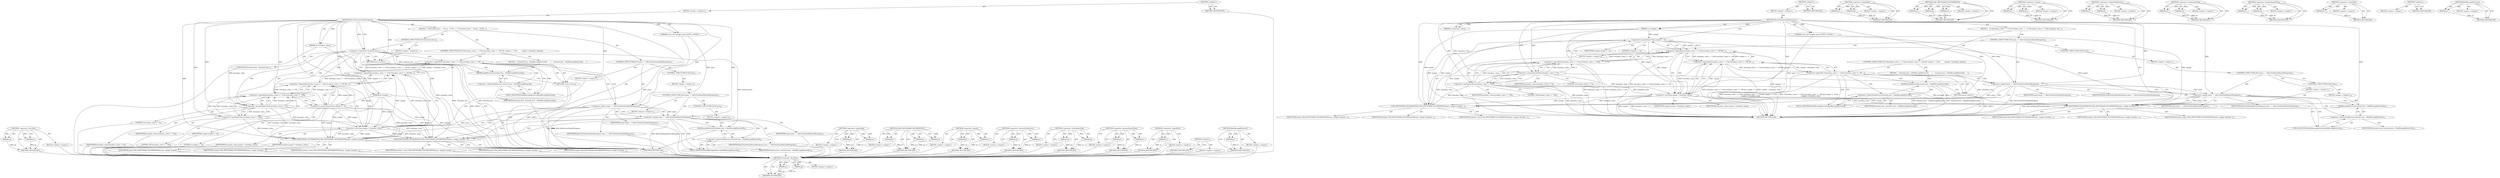 digraph "BadMessageRecieved" {
vulnerable_100 [label=<(METHOD,&lt;operator&gt;.lessThan)>];
vulnerable_101 [label=<(PARAM,p1)>];
vulnerable_102 [label=<(PARAM,p2)>];
vulnerable_103 [label=<(BLOCK,&lt;empty&gt;,&lt;empty&gt;)>];
vulnerable_104 [label=<(METHOD_RETURN,ANY)>];
vulnerable_6 [label=<(METHOD,&lt;global&gt;)<SUB>1</SUB>>];
vulnerable_7 [label=<(BLOCK,&lt;empty&gt;,&lt;empty&gt;)<SUB>1</SUB>>];
vulnerable_8 [label=<(METHOD,RecordEnumeratedHistogram)<SUB>1</SUB>>];
vulnerable_9 [label="<(PARAM,const std::string&amp; name)<SUB>1</SUB>>"];
vulnerable_10 [label=<(PARAM,int sample)<SUB>2</SUB>>];
vulnerable_11 [label=<(PARAM,int boundary_value)<SUB>3</SUB>>];
vulnerable_12 [label=<(BLOCK,{
   if (!(boundary_value &gt;= 0 &amp;&amp; boundary_valu...,{
   if (!(boundary_value &gt;= 0 &amp;&amp; boundary_valu...)<SUB>3</SUB>>];
vulnerable_13 [label=<(CONTROL_STRUCTURE,IF,if (!(boundary_value &gt;= 0 &amp;&amp; boundary_value &lt;= 100 &amp;&amp; sample &gt;= 0 &amp;&amp;
         sample &lt; boundary_value)))<SUB>4</SUB>>];
vulnerable_14 [label=<(&lt;operator&gt;.logicalNot,!(boundary_value &gt;= 0 &amp;&amp; boundary_value &lt;= 100 ...)<SUB>4</SUB>>];
vulnerable_15 [label=<(&lt;operator&gt;.logicalAnd,boundary_value &gt;= 0 &amp;&amp; boundary_value &lt;= 100 &amp;&amp;...)<SUB>4</SUB>>];
vulnerable_16 [label=<(&lt;operator&gt;.logicalAnd,boundary_value &gt;= 0 &amp;&amp; boundary_value &lt;= 100 &amp;&amp;...)<SUB>4</SUB>>];
vulnerable_17 [label=<(&lt;operator&gt;.logicalAnd,boundary_value &gt;= 0 &amp;&amp; boundary_value &lt;= 100)<SUB>4</SUB>>];
vulnerable_18 [label=<(&lt;operator&gt;.greaterEqualsThan,boundary_value &gt;= 0)<SUB>4</SUB>>];
vulnerable_19 [label=<(IDENTIFIER,boundary_value,boundary_value &gt;= 0)<SUB>4</SUB>>];
vulnerable_20 [label=<(LITERAL,0,boundary_value &gt;= 0)<SUB>4</SUB>>];
vulnerable_21 [label=<(&lt;operator&gt;.lessEqualsThan,boundary_value &lt;= 100)<SUB>4</SUB>>];
vulnerable_22 [label=<(IDENTIFIER,boundary_value,boundary_value &lt;= 100)<SUB>4</SUB>>];
vulnerable_23 [label=<(LITERAL,100,boundary_value &lt;= 100)<SUB>4</SUB>>];
vulnerable_24 [label=<(&lt;operator&gt;.greaterEqualsThan,sample &gt;= 0)<SUB>4</SUB>>];
vulnerable_25 [label=<(IDENTIFIER,sample,sample &gt;= 0)<SUB>4</SUB>>];
vulnerable_26 [label=<(LITERAL,0,sample &gt;= 0)<SUB>4</SUB>>];
vulnerable_27 [label=<(&lt;operator&gt;.lessThan,sample &lt; boundary_value)<SUB>5</SUB>>];
vulnerable_28 [label=<(IDENTIFIER,sample,sample &lt; boundary_value)<SUB>5</SUB>>];
vulnerable_29 [label=<(IDENTIFIER,boundary_value,sample &lt; boundary_value)<SUB>5</SUB>>];
vulnerable_30 [label=<(BLOCK,{
    frontend_host_-&gt;BadMessageRecieved();
   ...,{
    frontend_host_-&gt;BadMessageRecieved();
   ...)<SUB>5</SUB>>];
vulnerable_31 [label=<(BadMessageRecieved,frontend_host_-&gt;BadMessageRecieved())<SUB>6</SUB>>];
vulnerable_32 [label=<(&lt;operator&gt;.indirectFieldAccess,frontend_host_-&gt;BadMessageRecieved)<SUB>6</SUB>>];
vulnerable_33 [label=<(IDENTIFIER,frontend_host_,frontend_host_-&gt;BadMessageRecieved())<SUB>6</SUB>>];
vulnerable_34 [label=<(FIELD_IDENTIFIER,BadMessageRecieved,BadMessageRecieved)<SUB>6</SUB>>];
vulnerable_35 [label=<(RETURN,return;,return;)<SUB>7</SUB>>];
vulnerable_36 [label=<(CONTROL_STRUCTURE,IF,if (name == kDevToolsActionTakenHistogram))<SUB>9</SUB>>];
vulnerable_37 [label=<(&lt;operator&gt;.equals,name == kDevToolsActionTakenHistogram)<SUB>9</SUB>>];
vulnerable_38 [label=<(IDENTIFIER,name,name == kDevToolsActionTakenHistogram)<SUB>9</SUB>>];
vulnerable_39 [label=<(IDENTIFIER,kDevToolsActionTakenHistogram,name == kDevToolsActionTakenHistogram)<SUB>9</SUB>>];
vulnerable_40 [label=<(BLOCK,&lt;empty&gt;,&lt;empty&gt;)<SUB>10</SUB>>];
vulnerable_41 [label=<(UMA_HISTOGRAM_ENUMERATION,UMA_HISTOGRAM_ENUMERATION(name, sample, boundar...)<SUB>10</SUB>>];
vulnerable_42 [label=<(IDENTIFIER,name,UMA_HISTOGRAM_ENUMERATION(name, sample, boundar...)<SUB>10</SUB>>];
vulnerable_43 [label=<(IDENTIFIER,sample,UMA_HISTOGRAM_ENUMERATION(name, sample, boundar...)<SUB>10</SUB>>];
vulnerable_44 [label=<(IDENTIFIER,boundary_value,UMA_HISTOGRAM_ENUMERATION(name, sample, boundar...)<SUB>10</SUB>>];
vulnerable_45 [label=<(CONTROL_STRUCTURE,ELSE,else)<SUB>11</SUB>>];
vulnerable_46 [label=<(BLOCK,&lt;empty&gt;,&lt;empty&gt;)<SUB>11</SUB>>];
vulnerable_47 [label=<(CONTROL_STRUCTURE,IF,if (name == kDevToolsPanelShownHistogram))<SUB>11</SUB>>];
vulnerable_48 [label=<(&lt;operator&gt;.equals,name == kDevToolsPanelShownHistogram)<SUB>11</SUB>>];
vulnerable_49 [label=<(IDENTIFIER,name,name == kDevToolsPanelShownHistogram)<SUB>11</SUB>>];
vulnerable_50 [label=<(IDENTIFIER,kDevToolsPanelShownHistogram,name == kDevToolsPanelShownHistogram)<SUB>11</SUB>>];
vulnerable_51 [label=<(BLOCK,&lt;empty&gt;,&lt;empty&gt;)<SUB>12</SUB>>];
vulnerable_52 [label=<(UMA_HISTOGRAM_ENUMERATION,UMA_HISTOGRAM_ENUMERATION(name, sample, boundar...)<SUB>12</SUB>>];
vulnerable_53 [label=<(IDENTIFIER,name,UMA_HISTOGRAM_ENUMERATION(name, sample, boundar...)<SUB>12</SUB>>];
vulnerable_54 [label=<(IDENTIFIER,sample,UMA_HISTOGRAM_ENUMERATION(name, sample, boundar...)<SUB>12</SUB>>];
vulnerable_55 [label=<(IDENTIFIER,boundary_value,UMA_HISTOGRAM_ENUMERATION(name, sample, boundar...)<SUB>12</SUB>>];
vulnerable_56 [label=<(CONTROL_STRUCTURE,ELSE,else)<SUB>14</SUB>>];
vulnerable_57 [label=<(BLOCK,&lt;empty&gt;,&lt;empty&gt;)<SUB>14</SUB>>];
vulnerable_58 [label=<(BadMessageRecieved,frontend_host_-&gt;BadMessageRecieved())<SUB>14</SUB>>];
vulnerable_59 [label=<(&lt;operator&gt;.indirectFieldAccess,frontend_host_-&gt;BadMessageRecieved)<SUB>14</SUB>>];
vulnerable_60 [label=<(IDENTIFIER,frontend_host_,frontend_host_-&gt;BadMessageRecieved())<SUB>14</SUB>>];
vulnerable_61 [label=<(FIELD_IDENTIFIER,BadMessageRecieved,BadMessageRecieved)<SUB>14</SUB>>];
vulnerable_62 [label=<(METHOD_RETURN,void)<SUB>1</SUB>>];
vulnerable_64 [label=<(METHOD_RETURN,ANY)<SUB>1</SUB>>];
vulnerable_85 [label=<(METHOD,&lt;operator&gt;.logicalAnd)>];
vulnerable_86 [label=<(PARAM,p1)>];
vulnerable_87 [label=<(PARAM,p2)>];
vulnerable_88 [label=<(BLOCK,&lt;empty&gt;,&lt;empty&gt;)>];
vulnerable_89 [label=<(METHOD_RETURN,ANY)>];
vulnerable_119 [label=<(METHOD,UMA_HISTOGRAM_ENUMERATION)>];
vulnerable_120 [label=<(PARAM,p1)>];
vulnerable_121 [label=<(PARAM,p2)>];
vulnerable_122 [label=<(PARAM,p3)>];
vulnerable_123 [label=<(BLOCK,&lt;empty&gt;,&lt;empty&gt;)>];
vulnerable_124 [label=<(METHOD_RETURN,ANY)>];
vulnerable_114 [label=<(METHOD,&lt;operator&gt;.equals)>];
vulnerable_115 [label=<(PARAM,p1)>];
vulnerable_116 [label=<(PARAM,p2)>];
vulnerable_117 [label=<(BLOCK,&lt;empty&gt;,&lt;empty&gt;)>];
vulnerable_118 [label=<(METHOD_RETURN,ANY)>];
vulnerable_109 [label=<(METHOD,&lt;operator&gt;.indirectFieldAccess)>];
vulnerable_110 [label=<(PARAM,p1)>];
vulnerable_111 [label=<(PARAM,p2)>];
vulnerable_112 [label=<(BLOCK,&lt;empty&gt;,&lt;empty&gt;)>];
vulnerable_113 [label=<(METHOD_RETURN,ANY)>];
vulnerable_95 [label=<(METHOD,&lt;operator&gt;.lessEqualsThan)>];
vulnerable_96 [label=<(PARAM,p1)>];
vulnerable_97 [label=<(PARAM,p2)>];
vulnerable_98 [label=<(BLOCK,&lt;empty&gt;,&lt;empty&gt;)>];
vulnerable_99 [label=<(METHOD_RETURN,ANY)>];
vulnerable_90 [label=<(METHOD,&lt;operator&gt;.greaterEqualsThan)>];
vulnerable_91 [label=<(PARAM,p1)>];
vulnerable_92 [label=<(PARAM,p2)>];
vulnerable_93 [label=<(BLOCK,&lt;empty&gt;,&lt;empty&gt;)>];
vulnerable_94 [label=<(METHOD_RETURN,ANY)>];
vulnerable_81 [label=<(METHOD,&lt;operator&gt;.logicalNot)>];
vulnerable_82 [label=<(PARAM,p1)>];
vulnerable_83 [label=<(BLOCK,&lt;empty&gt;,&lt;empty&gt;)>];
vulnerable_84 [label=<(METHOD_RETURN,ANY)>];
vulnerable_75 [label=<(METHOD,&lt;global&gt;)<SUB>1</SUB>>];
vulnerable_76 [label=<(BLOCK,&lt;empty&gt;,&lt;empty&gt;)>];
vulnerable_77 [label=<(METHOD_RETURN,ANY)>];
vulnerable_105 [label=<(METHOD,BadMessageRecieved)>];
vulnerable_106 [label=<(PARAM,p1)>];
vulnerable_107 [label=<(BLOCK,&lt;empty&gt;,&lt;empty&gt;)>];
vulnerable_108 [label=<(METHOD_RETURN,ANY)>];
fixed_105 [label=<(METHOD,&lt;operator&gt;.lessThan)>];
fixed_106 [label=<(PARAM,p1)>];
fixed_107 [label=<(PARAM,p2)>];
fixed_108 [label=<(BLOCK,&lt;empty&gt;,&lt;empty&gt;)>];
fixed_109 [label=<(METHOD_RETURN,ANY)>];
fixed_6 [label=<(METHOD,&lt;global&gt;)<SUB>1</SUB>>];
fixed_7 [label=<(BLOCK,&lt;empty&gt;,&lt;empty&gt;)<SUB>1</SUB>>];
fixed_8 [label=<(METHOD,RecordEnumeratedHistogram)<SUB>1</SUB>>];
fixed_9 [label="<(PARAM,const std::string&amp; name)<SUB>1</SUB>>"];
fixed_10 [label=<(PARAM,int sample)<SUB>2</SUB>>];
fixed_11 [label=<(PARAM,int boundary_value)<SUB>3</SUB>>];
fixed_12 [label=<(BLOCK,{
  if (!frontend_host_)
    return;
   if (!(b...,{
  if (!frontend_host_)
    return;
   if (!(b...)<SUB>3</SUB>>];
fixed_13 [label=<(CONTROL_STRUCTURE,IF,if (!frontend_host_))<SUB>4</SUB>>];
fixed_14 [label=<(&lt;operator&gt;.logicalNot,!frontend_host_)<SUB>4</SUB>>];
fixed_15 [label=<(IDENTIFIER,frontend_host_,!frontend_host_)<SUB>4</SUB>>];
fixed_16 [label=<(BLOCK,&lt;empty&gt;,&lt;empty&gt;)<SUB>5</SUB>>];
fixed_17 [label=<(RETURN,return;,return;)<SUB>5</SUB>>];
fixed_18 [label=<(CONTROL_STRUCTURE,IF,if (!(boundary_value &gt;= 0 &amp;&amp; boundary_value &lt;= 100 &amp;&amp; sample &gt;= 0 &amp;&amp;
         sample &lt; boundary_value)))<SUB>6</SUB>>];
fixed_19 [label=<(&lt;operator&gt;.logicalNot,!(boundary_value &gt;= 0 &amp;&amp; boundary_value &lt;= 100 ...)<SUB>6</SUB>>];
fixed_20 [label=<(&lt;operator&gt;.logicalAnd,boundary_value &gt;= 0 &amp;&amp; boundary_value &lt;= 100 &amp;&amp;...)<SUB>6</SUB>>];
fixed_21 [label=<(&lt;operator&gt;.logicalAnd,boundary_value &gt;= 0 &amp;&amp; boundary_value &lt;= 100 &amp;&amp;...)<SUB>6</SUB>>];
fixed_22 [label=<(&lt;operator&gt;.logicalAnd,boundary_value &gt;= 0 &amp;&amp; boundary_value &lt;= 100)<SUB>6</SUB>>];
fixed_23 [label=<(&lt;operator&gt;.greaterEqualsThan,boundary_value &gt;= 0)<SUB>6</SUB>>];
fixed_24 [label=<(IDENTIFIER,boundary_value,boundary_value &gt;= 0)<SUB>6</SUB>>];
fixed_25 [label=<(LITERAL,0,boundary_value &gt;= 0)<SUB>6</SUB>>];
fixed_26 [label=<(&lt;operator&gt;.lessEqualsThan,boundary_value &lt;= 100)<SUB>6</SUB>>];
fixed_27 [label=<(IDENTIFIER,boundary_value,boundary_value &lt;= 100)<SUB>6</SUB>>];
fixed_28 [label=<(LITERAL,100,boundary_value &lt;= 100)<SUB>6</SUB>>];
fixed_29 [label=<(&lt;operator&gt;.greaterEqualsThan,sample &gt;= 0)<SUB>6</SUB>>];
fixed_30 [label=<(IDENTIFIER,sample,sample &gt;= 0)<SUB>6</SUB>>];
fixed_31 [label=<(LITERAL,0,sample &gt;= 0)<SUB>6</SUB>>];
fixed_32 [label=<(&lt;operator&gt;.lessThan,sample &lt; boundary_value)<SUB>7</SUB>>];
fixed_33 [label=<(IDENTIFIER,sample,sample &lt; boundary_value)<SUB>7</SUB>>];
fixed_34 [label=<(IDENTIFIER,boundary_value,sample &lt; boundary_value)<SUB>7</SUB>>];
fixed_35 [label=<(BLOCK,{
    frontend_host_-&gt;BadMessageRecieved();
   ...,{
    frontend_host_-&gt;BadMessageRecieved();
   ...)<SUB>7</SUB>>];
fixed_36 [label=<(BadMessageRecieved,frontend_host_-&gt;BadMessageRecieved())<SUB>8</SUB>>];
fixed_37 [label=<(&lt;operator&gt;.indirectFieldAccess,frontend_host_-&gt;BadMessageRecieved)<SUB>8</SUB>>];
fixed_38 [label=<(IDENTIFIER,frontend_host_,frontend_host_-&gt;BadMessageRecieved())<SUB>8</SUB>>];
fixed_39 [label=<(FIELD_IDENTIFIER,BadMessageRecieved,BadMessageRecieved)<SUB>8</SUB>>];
fixed_40 [label=<(RETURN,return;,return;)<SUB>9</SUB>>];
fixed_41 [label=<(CONTROL_STRUCTURE,IF,if (name == kDevToolsActionTakenHistogram))<SUB>11</SUB>>];
fixed_42 [label=<(&lt;operator&gt;.equals,name == kDevToolsActionTakenHistogram)<SUB>11</SUB>>];
fixed_43 [label=<(IDENTIFIER,name,name == kDevToolsActionTakenHistogram)<SUB>11</SUB>>];
fixed_44 [label=<(IDENTIFIER,kDevToolsActionTakenHistogram,name == kDevToolsActionTakenHistogram)<SUB>11</SUB>>];
fixed_45 [label=<(BLOCK,&lt;empty&gt;,&lt;empty&gt;)<SUB>12</SUB>>];
fixed_46 [label=<(UMA_HISTOGRAM_ENUMERATION,UMA_HISTOGRAM_ENUMERATION(name, sample, boundar...)<SUB>12</SUB>>];
fixed_47 [label=<(IDENTIFIER,name,UMA_HISTOGRAM_ENUMERATION(name, sample, boundar...)<SUB>12</SUB>>];
fixed_48 [label=<(IDENTIFIER,sample,UMA_HISTOGRAM_ENUMERATION(name, sample, boundar...)<SUB>12</SUB>>];
fixed_49 [label=<(IDENTIFIER,boundary_value,UMA_HISTOGRAM_ENUMERATION(name, sample, boundar...)<SUB>12</SUB>>];
fixed_50 [label=<(CONTROL_STRUCTURE,ELSE,else)<SUB>13</SUB>>];
fixed_51 [label=<(BLOCK,&lt;empty&gt;,&lt;empty&gt;)<SUB>13</SUB>>];
fixed_52 [label=<(CONTROL_STRUCTURE,IF,if (name == kDevToolsPanelShownHistogram))<SUB>13</SUB>>];
fixed_53 [label=<(&lt;operator&gt;.equals,name == kDevToolsPanelShownHistogram)<SUB>13</SUB>>];
fixed_54 [label=<(IDENTIFIER,name,name == kDevToolsPanelShownHistogram)<SUB>13</SUB>>];
fixed_55 [label=<(IDENTIFIER,kDevToolsPanelShownHistogram,name == kDevToolsPanelShownHistogram)<SUB>13</SUB>>];
fixed_56 [label=<(BLOCK,&lt;empty&gt;,&lt;empty&gt;)<SUB>14</SUB>>];
fixed_57 [label=<(UMA_HISTOGRAM_ENUMERATION,UMA_HISTOGRAM_ENUMERATION(name, sample, boundar...)<SUB>14</SUB>>];
fixed_58 [label=<(IDENTIFIER,name,UMA_HISTOGRAM_ENUMERATION(name, sample, boundar...)<SUB>14</SUB>>];
fixed_59 [label=<(IDENTIFIER,sample,UMA_HISTOGRAM_ENUMERATION(name, sample, boundar...)<SUB>14</SUB>>];
fixed_60 [label=<(IDENTIFIER,boundary_value,UMA_HISTOGRAM_ENUMERATION(name, sample, boundar...)<SUB>14</SUB>>];
fixed_61 [label=<(CONTROL_STRUCTURE,ELSE,else)<SUB>16</SUB>>];
fixed_62 [label=<(BLOCK,&lt;empty&gt;,&lt;empty&gt;)<SUB>16</SUB>>];
fixed_63 [label=<(BadMessageRecieved,frontend_host_-&gt;BadMessageRecieved())<SUB>16</SUB>>];
fixed_64 [label=<(&lt;operator&gt;.indirectFieldAccess,frontend_host_-&gt;BadMessageRecieved)<SUB>16</SUB>>];
fixed_65 [label=<(IDENTIFIER,frontend_host_,frontend_host_-&gt;BadMessageRecieved())<SUB>16</SUB>>];
fixed_66 [label=<(FIELD_IDENTIFIER,BadMessageRecieved,BadMessageRecieved)<SUB>16</SUB>>];
fixed_67 [label=<(METHOD_RETURN,void)<SUB>1</SUB>>];
fixed_69 [label=<(METHOD_RETURN,ANY)<SUB>1</SUB>>];
fixed_90 [label=<(METHOD,&lt;operator&gt;.logicalAnd)>];
fixed_91 [label=<(PARAM,p1)>];
fixed_92 [label=<(PARAM,p2)>];
fixed_93 [label=<(BLOCK,&lt;empty&gt;,&lt;empty&gt;)>];
fixed_94 [label=<(METHOD_RETURN,ANY)>];
fixed_124 [label=<(METHOD,UMA_HISTOGRAM_ENUMERATION)>];
fixed_125 [label=<(PARAM,p1)>];
fixed_126 [label=<(PARAM,p2)>];
fixed_127 [label=<(PARAM,p3)>];
fixed_128 [label=<(BLOCK,&lt;empty&gt;,&lt;empty&gt;)>];
fixed_129 [label=<(METHOD_RETURN,ANY)>];
fixed_119 [label=<(METHOD,&lt;operator&gt;.equals)>];
fixed_120 [label=<(PARAM,p1)>];
fixed_121 [label=<(PARAM,p2)>];
fixed_122 [label=<(BLOCK,&lt;empty&gt;,&lt;empty&gt;)>];
fixed_123 [label=<(METHOD_RETURN,ANY)>];
fixed_114 [label=<(METHOD,&lt;operator&gt;.indirectFieldAccess)>];
fixed_115 [label=<(PARAM,p1)>];
fixed_116 [label=<(PARAM,p2)>];
fixed_117 [label=<(BLOCK,&lt;empty&gt;,&lt;empty&gt;)>];
fixed_118 [label=<(METHOD_RETURN,ANY)>];
fixed_100 [label=<(METHOD,&lt;operator&gt;.lessEqualsThan)>];
fixed_101 [label=<(PARAM,p1)>];
fixed_102 [label=<(PARAM,p2)>];
fixed_103 [label=<(BLOCK,&lt;empty&gt;,&lt;empty&gt;)>];
fixed_104 [label=<(METHOD_RETURN,ANY)>];
fixed_95 [label=<(METHOD,&lt;operator&gt;.greaterEqualsThan)>];
fixed_96 [label=<(PARAM,p1)>];
fixed_97 [label=<(PARAM,p2)>];
fixed_98 [label=<(BLOCK,&lt;empty&gt;,&lt;empty&gt;)>];
fixed_99 [label=<(METHOD_RETURN,ANY)>];
fixed_86 [label=<(METHOD,&lt;operator&gt;.logicalNot)>];
fixed_87 [label=<(PARAM,p1)>];
fixed_88 [label=<(BLOCK,&lt;empty&gt;,&lt;empty&gt;)>];
fixed_89 [label=<(METHOD_RETURN,ANY)>];
fixed_80 [label=<(METHOD,&lt;global&gt;)<SUB>1</SUB>>];
fixed_81 [label=<(BLOCK,&lt;empty&gt;,&lt;empty&gt;)>];
fixed_82 [label=<(METHOD_RETURN,ANY)>];
fixed_110 [label=<(METHOD,BadMessageRecieved)>];
fixed_111 [label=<(PARAM,p1)>];
fixed_112 [label=<(BLOCK,&lt;empty&gt;,&lt;empty&gt;)>];
fixed_113 [label=<(METHOD_RETURN,ANY)>];
vulnerable_100 -> vulnerable_101  [key=0, label="AST: "];
vulnerable_100 -> vulnerable_101  [key=1, label="DDG: "];
vulnerable_100 -> vulnerable_103  [key=0, label="AST: "];
vulnerable_100 -> vulnerable_102  [key=0, label="AST: "];
vulnerable_100 -> vulnerable_102  [key=1, label="DDG: "];
vulnerable_100 -> vulnerable_104  [key=0, label="AST: "];
vulnerable_100 -> vulnerable_104  [key=1, label="CFG: "];
vulnerable_101 -> vulnerable_104  [key=0, label="DDG: p1"];
vulnerable_102 -> vulnerable_104  [key=0, label="DDG: p2"];
vulnerable_6 -> vulnerable_7  [key=0, label="AST: "];
vulnerable_6 -> vulnerable_64  [key=0, label="AST: "];
vulnerable_6 -> vulnerable_64  [key=1, label="CFG: "];
vulnerable_7 -> vulnerable_8  [key=0, label="AST: "];
vulnerable_8 -> vulnerable_9  [key=0, label="AST: "];
vulnerable_8 -> vulnerable_9  [key=1, label="DDG: "];
vulnerable_8 -> vulnerable_10  [key=0, label="AST: "];
vulnerable_8 -> vulnerable_10  [key=1, label="DDG: "];
vulnerable_8 -> vulnerable_11  [key=0, label="AST: "];
vulnerable_8 -> vulnerable_11  [key=1, label="DDG: "];
vulnerable_8 -> vulnerable_12  [key=0, label="AST: "];
vulnerable_8 -> vulnerable_62  [key=0, label="AST: "];
vulnerable_8 -> vulnerable_18  [key=0, label="CFG: "];
vulnerable_8 -> vulnerable_18  [key=1, label="DDG: "];
vulnerable_8 -> vulnerable_35  [key=0, label="DDG: "];
vulnerable_8 -> vulnerable_37  [key=0, label="DDG: "];
vulnerable_8 -> vulnerable_41  [key=0, label="DDG: "];
vulnerable_8 -> vulnerable_27  [key=0, label="DDG: "];
vulnerable_8 -> vulnerable_24  [key=0, label="DDG: "];
vulnerable_8 -> vulnerable_48  [key=0, label="DDG: "];
vulnerable_8 -> vulnerable_21  [key=0, label="DDG: "];
vulnerable_8 -> vulnerable_52  [key=0, label="DDG: "];
vulnerable_9 -> vulnerable_62  [key=0, label="DDG: name"];
vulnerable_9 -> vulnerable_37  [key=0, label="DDG: name"];
vulnerable_10 -> vulnerable_62  [key=0, label="DDG: sample"];
vulnerable_10 -> vulnerable_41  [key=0, label="DDG: sample"];
vulnerable_10 -> vulnerable_27  [key=0, label="DDG: sample"];
vulnerable_10 -> vulnerable_24  [key=0, label="DDG: sample"];
vulnerable_10 -> vulnerable_52  [key=0, label="DDG: sample"];
vulnerable_11 -> vulnerable_18  [key=0, label="DDG: boundary_value"];
vulnerable_12 -> vulnerable_13  [key=0, label="AST: "];
vulnerable_12 -> vulnerable_36  [key=0, label="AST: "];
vulnerable_13 -> vulnerable_14  [key=0, label="AST: "];
vulnerable_13 -> vulnerable_30  [key=0, label="AST: "];
vulnerable_14 -> vulnerable_15  [key=0, label="AST: "];
vulnerable_14 -> vulnerable_34  [key=0, label="CFG: "];
vulnerable_14 -> vulnerable_34  [key=1, label="CDG: "];
vulnerable_14 -> vulnerable_37  [key=0, label="CFG: "];
vulnerable_14 -> vulnerable_37  [key=1, label="CDG: "];
vulnerable_14 -> vulnerable_62  [key=0, label="DDG: boundary_value &gt;= 0 &amp;&amp; boundary_value &lt;= 100 &amp;&amp; sample &gt;= 0 &amp;&amp;
         sample &lt; boundary_value"];
vulnerable_14 -> vulnerable_62  [key=1, label="DDG: !(boundary_value &gt;= 0 &amp;&amp; boundary_value &lt;= 100 &amp;&amp; sample &gt;= 0 &amp;&amp;
         sample &lt; boundary_value)"];
vulnerable_14 -> vulnerable_32  [key=0, label="CDG: "];
vulnerable_14 -> vulnerable_35  [key=0, label="CDG: "];
vulnerable_14 -> vulnerable_31  [key=0, label="CDG: "];
vulnerable_15 -> vulnerable_16  [key=0, label="AST: "];
vulnerable_15 -> vulnerable_27  [key=0, label="AST: "];
vulnerable_15 -> vulnerable_14  [key=0, label="CFG: "];
vulnerable_15 -> vulnerable_14  [key=1, label="DDG: boundary_value &gt;= 0 &amp;&amp; boundary_value &lt;= 100 &amp;&amp; sample &gt;= 0"];
vulnerable_15 -> vulnerable_14  [key=2, label="DDG: sample &lt; boundary_value"];
vulnerable_15 -> vulnerable_62  [key=0, label="DDG: boundary_value &gt;= 0 &amp;&amp; boundary_value &lt;= 100 &amp;&amp; sample &gt;= 0"];
vulnerable_15 -> vulnerable_62  [key=1, label="DDG: sample &lt; boundary_value"];
vulnerable_16 -> vulnerable_17  [key=0, label="AST: "];
vulnerable_16 -> vulnerable_24  [key=0, label="AST: "];
vulnerable_16 -> vulnerable_15  [key=0, label="CFG: "];
vulnerable_16 -> vulnerable_15  [key=1, label="DDG: boundary_value &gt;= 0 &amp;&amp; boundary_value &lt;= 100"];
vulnerable_16 -> vulnerable_15  [key=2, label="DDG: sample &gt;= 0"];
vulnerable_16 -> vulnerable_27  [key=0, label="CFG: "];
vulnerable_16 -> vulnerable_27  [key=1, label="CDG: "];
vulnerable_16 -> vulnerable_62  [key=0, label="DDG: boundary_value &gt;= 0 &amp;&amp; boundary_value &lt;= 100"];
vulnerable_16 -> vulnerable_62  [key=1, label="DDG: sample &gt;= 0"];
vulnerable_17 -> vulnerable_18  [key=0, label="AST: "];
vulnerable_17 -> vulnerable_21  [key=0, label="AST: "];
vulnerable_17 -> vulnerable_16  [key=0, label="CFG: "];
vulnerable_17 -> vulnerable_16  [key=1, label="DDG: boundary_value &gt;= 0"];
vulnerable_17 -> vulnerable_16  [key=2, label="DDG: boundary_value &lt;= 100"];
vulnerable_17 -> vulnerable_24  [key=0, label="CFG: "];
vulnerable_17 -> vulnerable_24  [key=1, label="CDG: "];
vulnerable_17 -> vulnerable_62  [key=0, label="DDG: boundary_value &gt;= 0"];
vulnerable_17 -> vulnerable_62  [key=1, label="DDG: boundary_value &lt;= 100"];
vulnerable_18 -> vulnerable_19  [key=0, label="AST: "];
vulnerable_18 -> vulnerable_20  [key=0, label="AST: "];
vulnerable_18 -> vulnerable_17  [key=0, label="CFG: "];
vulnerable_18 -> vulnerable_17  [key=1, label="DDG: boundary_value"];
vulnerable_18 -> vulnerable_17  [key=2, label="DDG: 0"];
vulnerable_18 -> vulnerable_21  [key=0, label="CFG: "];
vulnerable_18 -> vulnerable_21  [key=1, label="DDG: boundary_value"];
vulnerable_18 -> vulnerable_21  [key=2, label="CDG: "];
vulnerable_18 -> vulnerable_62  [key=0, label="DDG: boundary_value"];
vulnerable_18 -> vulnerable_41  [key=0, label="DDG: boundary_value"];
vulnerable_18 -> vulnerable_27  [key=0, label="DDG: boundary_value"];
vulnerable_18 -> vulnerable_52  [key=0, label="DDG: boundary_value"];
vulnerable_21 -> vulnerable_22  [key=0, label="AST: "];
vulnerable_21 -> vulnerable_23  [key=0, label="AST: "];
vulnerable_21 -> vulnerable_17  [key=0, label="CFG: "];
vulnerable_21 -> vulnerable_17  [key=1, label="DDG: boundary_value"];
vulnerable_21 -> vulnerable_17  [key=2, label="DDG: 100"];
vulnerable_21 -> vulnerable_62  [key=0, label="DDG: boundary_value"];
vulnerable_21 -> vulnerable_41  [key=0, label="DDG: boundary_value"];
vulnerable_21 -> vulnerable_27  [key=0, label="DDG: boundary_value"];
vulnerable_21 -> vulnerable_52  [key=0, label="DDG: boundary_value"];
vulnerable_24 -> vulnerable_25  [key=0, label="AST: "];
vulnerable_24 -> vulnerable_26  [key=0, label="AST: "];
vulnerable_24 -> vulnerable_16  [key=0, label="CFG: "];
vulnerable_24 -> vulnerable_16  [key=1, label="DDG: sample"];
vulnerable_24 -> vulnerable_16  [key=2, label="DDG: 0"];
vulnerable_24 -> vulnerable_62  [key=0, label="DDG: sample"];
vulnerable_24 -> vulnerable_41  [key=0, label="DDG: sample"];
vulnerable_24 -> vulnerable_27  [key=0, label="DDG: sample"];
vulnerable_24 -> vulnerable_52  [key=0, label="DDG: sample"];
vulnerable_27 -> vulnerable_28  [key=0, label="AST: "];
vulnerable_27 -> vulnerable_29  [key=0, label="AST: "];
vulnerable_27 -> vulnerable_15  [key=0, label="CFG: "];
vulnerable_27 -> vulnerable_15  [key=1, label="DDG: sample"];
vulnerable_27 -> vulnerable_15  [key=2, label="DDG: boundary_value"];
vulnerable_27 -> vulnerable_62  [key=0, label="DDG: sample"];
vulnerable_27 -> vulnerable_62  [key=1, label="DDG: boundary_value"];
vulnerable_27 -> vulnerable_41  [key=0, label="DDG: sample"];
vulnerable_27 -> vulnerable_41  [key=1, label="DDG: boundary_value"];
vulnerable_27 -> vulnerable_52  [key=0, label="DDG: sample"];
vulnerable_27 -> vulnerable_52  [key=1, label="DDG: boundary_value"];
vulnerable_30 -> vulnerable_31  [key=0, label="AST: "];
vulnerable_30 -> vulnerable_35  [key=0, label="AST: "];
vulnerable_31 -> vulnerable_32  [key=0, label="AST: "];
vulnerable_31 -> vulnerable_35  [key=0, label="CFG: "];
vulnerable_31 -> vulnerable_62  [key=0, label="DDG: frontend_host_-&gt;BadMessageRecieved"];
vulnerable_31 -> vulnerable_62  [key=1, label="DDG: frontend_host_-&gt;BadMessageRecieved()"];
vulnerable_32 -> vulnerable_33  [key=0, label="AST: "];
vulnerable_32 -> vulnerable_34  [key=0, label="AST: "];
vulnerable_32 -> vulnerable_31  [key=0, label="CFG: "];
vulnerable_34 -> vulnerable_32  [key=0, label="CFG: "];
vulnerable_35 -> vulnerable_62  [key=0, label="CFG: "];
vulnerable_35 -> vulnerable_62  [key=1, label="DDG: &lt;RET&gt;"];
vulnerable_36 -> vulnerable_37  [key=0, label="AST: "];
vulnerable_36 -> vulnerable_40  [key=0, label="AST: "];
vulnerable_36 -> vulnerable_45  [key=0, label="AST: "];
vulnerable_37 -> vulnerable_38  [key=0, label="AST: "];
vulnerable_37 -> vulnerable_39  [key=0, label="AST: "];
vulnerable_37 -> vulnerable_41  [key=0, label="CFG: "];
vulnerable_37 -> vulnerable_41  [key=1, label="DDG: name"];
vulnerable_37 -> vulnerable_41  [key=2, label="CDG: "];
vulnerable_37 -> vulnerable_48  [key=0, label="CFG: "];
vulnerable_37 -> vulnerable_48  [key=1, label="DDG: name"];
vulnerable_37 -> vulnerable_48  [key=2, label="CDG: "];
vulnerable_37 -> vulnerable_62  [key=0, label="DDG: kDevToolsActionTakenHistogram"];
vulnerable_40 -> vulnerable_41  [key=0, label="AST: "];
vulnerable_41 -> vulnerable_42  [key=0, label="AST: "];
vulnerable_41 -> vulnerable_43  [key=0, label="AST: "];
vulnerable_41 -> vulnerable_44  [key=0, label="AST: "];
vulnerable_41 -> vulnerable_62  [key=0, label="CFG: "];
vulnerable_45 -> vulnerable_46  [key=0, label="AST: "];
vulnerable_46 -> vulnerable_47  [key=0, label="AST: "];
vulnerable_47 -> vulnerable_48  [key=0, label="AST: "];
vulnerable_47 -> vulnerable_51  [key=0, label="AST: "];
vulnerable_47 -> vulnerable_56  [key=0, label="AST: "];
vulnerable_48 -> vulnerable_49  [key=0, label="AST: "];
vulnerable_48 -> vulnerable_50  [key=0, label="AST: "];
vulnerable_48 -> vulnerable_52  [key=0, label="CFG: "];
vulnerable_48 -> vulnerable_52  [key=1, label="DDG: name"];
vulnerable_48 -> vulnerable_52  [key=2, label="CDG: "];
vulnerable_48 -> vulnerable_61  [key=0, label="CFG: "];
vulnerable_48 -> vulnerable_61  [key=1, label="CDG: "];
vulnerable_48 -> vulnerable_62  [key=0, label="DDG: kDevToolsPanelShownHistogram"];
vulnerable_48 -> vulnerable_58  [key=0, label="CDG: "];
vulnerable_48 -> vulnerable_59  [key=0, label="CDG: "];
vulnerable_51 -> vulnerable_52  [key=0, label="AST: "];
vulnerable_52 -> vulnerable_53  [key=0, label="AST: "];
vulnerable_52 -> vulnerable_54  [key=0, label="AST: "];
vulnerable_52 -> vulnerable_55  [key=0, label="AST: "];
vulnerable_52 -> vulnerable_62  [key=0, label="CFG: "];
vulnerable_56 -> vulnerable_57  [key=0, label="AST: "];
vulnerable_57 -> vulnerable_58  [key=0, label="AST: "];
vulnerable_58 -> vulnerable_59  [key=0, label="AST: "];
vulnerable_58 -> vulnerable_62  [key=0, label="CFG: "];
vulnerable_59 -> vulnerable_60  [key=0, label="AST: "];
vulnerable_59 -> vulnerable_61  [key=0, label="AST: "];
vulnerable_59 -> vulnerable_58  [key=0, label="CFG: "];
vulnerable_61 -> vulnerable_59  [key=0, label="CFG: "];
vulnerable_85 -> vulnerable_86  [key=0, label="AST: "];
vulnerable_85 -> vulnerable_86  [key=1, label="DDG: "];
vulnerable_85 -> vulnerable_88  [key=0, label="AST: "];
vulnerable_85 -> vulnerable_87  [key=0, label="AST: "];
vulnerable_85 -> vulnerable_87  [key=1, label="DDG: "];
vulnerable_85 -> vulnerable_89  [key=0, label="AST: "];
vulnerable_85 -> vulnerable_89  [key=1, label="CFG: "];
vulnerable_86 -> vulnerable_89  [key=0, label="DDG: p1"];
vulnerable_87 -> vulnerable_89  [key=0, label="DDG: p2"];
vulnerable_119 -> vulnerable_120  [key=0, label="AST: "];
vulnerable_119 -> vulnerable_120  [key=1, label="DDG: "];
vulnerable_119 -> vulnerable_123  [key=0, label="AST: "];
vulnerable_119 -> vulnerable_121  [key=0, label="AST: "];
vulnerable_119 -> vulnerable_121  [key=1, label="DDG: "];
vulnerable_119 -> vulnerable_124  [key=0, label="AST: "];
vulnerable_119 -> vulnerable_124  [key=1, label="CFG: "];
vulnerable_119 -> vulnerable_122  [key=0, label="AST: "];
vulnerable_119 -> vulnerable_122  [key=1, label="DDG: "];
vulnerable_120 -> vulnerable_124  [key=0, label="DDG: p1"];
vulnerable_121 -> vulnerable_124  [key=0, label="DDG: p2"];
vulnerable_122 -> vulnerable_124  [key=0, label="DDG: p3"];
vulnerable_114 -> vulnerable_115  [key=0, label="AST: "];
vulnerable_114 -> vulnerable_115  [key=1, label="DDG: "];
vulnerable_114 -> vulnerable_117  [key=0, label="AST: "];
vulnerable_114 -> vulnerable_116  [key=0, label="AST: "];
vulnerable_114 -> vulnerable_116  [key=1, label="DDG: "];
vulnerable_114 -> vulnerable_118  [key=0, label="AST: "];
vulnerable_114 -> vulnerable_118  [key=1, label="CFG: "];
vulnerable_115 -> vulnerable_118  [key=0, label="DDG: p1"];
vulnerable_116 -> vulnerable_118  [key=0, label="DDG: p2"];
vulnerable_109 -> vulnerable_110  [key=0, label="AST: "];
vulnerable_109 -> vulnerable_110  [key=1, label="DDG: "];
vulnerable_109 -> vulnerable_112  [key=0, label="AST: "];
vulnerable_109 -> vulnerable_111  [key=0, label="AST: "];
vulnerable_109 -> vulnerable_111  [key=1, label="DDG: "];
vulnerable_109 -> vulnerable_113  [key=0, label="AST: "];
vulnerable_109 -> vulnerable_113  [key=1, label="CFG: "];
vulnerable_110 -> vulnerable_113  [key=0, label="DDG: p1"];
vulnerable_111 -> vulnerable_113  [key=0, label="DDG: p2"];
vulnerable_95 -> vulnerable_96  [key=0, label="AST: "];
vulnerable_95 -> vulnerable_96  [key=1, label="DDG: "];
vulnerable_95 -> vulnerable_98  [key=0, label="AST: "];
vulnerable_95 -> vulnerable_97  [key=0, label="AST: "];
vulnerable_95 -> vulnerable_97  [key=1, label="DDG: "];
vulnerable_95 -> vulnerable_99  [key=0, label="AST: "];
vulnerable_95 -> vulnerable_99  [key=1, label="CFG: "];
vulnerable_96 -> vulnerable_99  [key=0, label="DDG: p1"];
vulnerable_97 -> vulnerable_99  [key=0, label="DDG: p2"];
vulnerable_90 -> vulnerable_91  [key=0, label="AST: "];
vulnerable_90 -> vulnerable_91  [key=1, label="DDG: "];
vulnerable_90 -> vulnerable_93  [key=0, label="AST: "];
vulnerable_90 -> vulnerable_92  [key=0, label="AST: "];
vulnerable_90 -> vulnerable_92  [key=1, label="DDG: "];
vulnerable_90 -> vulnerable_94  [key=0, label="AST: "];
vulnerable_90 -> vulnerable_94  [key=1, label="CFG: "];
vulnerable_91 -> vulnerable_94  [key=0, label="DDG: p1"];
vulnerable_92 -> vulnerable_94  [key=0, label="DDG: p2"];
vulnerable_81 -> vulnerable_82  [key=0, label="AST: "];
vulnerable_81 -> vulnerable_82  [key=1, label="DDG: "];
vulnerable_81 -> vulnerable_83  [key=0, label="AST: "];
vulnerable_81 -> vulnerable_84  [key=0, label="AST: "];
vulnerable_81 -> vulnerable_84  [key=1, label="CFG: "];
vulnerable_82 -> vulnerable_84  [key=0, label="DDG: p1"];
vulnerable_75 -> vulnerable_76  [key=0, label="AST: "];
vulnerable_75 -> vulnerable_77  [key=0, label="AST: "];
vulnerable_75 -> vulnerable_77  [key=1, label="CFG: "];
vulnerable_105 -> vulnerable_106  [key=0, label="AST: "];
vulnerable_105 -> vulnerable_106  [key=1, label="DDG: "];
vulnerable_105 -> vulnerable_107  [key=0, label="AST: "];
vulnerable_105 -> vulnerable_108  [key=0, label="AST: "];
vulnerable_105 -> vulnerable_108  [key=1, label="CFG: "];
vulnerable_106 -> vulnerable_108  [key=0, label="DDG: p1"];
fixed_105 -> fixed_106  [key=0, label="AST: "];
fixed_105 -> fixed_106  [key=1, label="DDG: "];
fixed_105 -> fixed_108  [key=0, label="AST: "];
fixed_105 -> fixed_107  [key=0, label="AST: "];
fixed_105 -> fixed_107  [key=1, label="DDG: "];
fixed_105 -> fixed_109  [key=0, label="AST: "];
fixed_105 -> fixed_109  [key=1, label="CFG: "];
fixed_106 -> fixed_109  [key=0, label="DDG: p1"];
fixed_107 -> fixed_109  [key=0, label="DDG: p2"];
fixed_108 -> vulnerable_100  [key=0];
fixed_109 -> vulnerable_100  [key=0];
fixed_6 -> fixed_7  [key=0, label="AST: "];
fixed_6 -> fixed_69  [key=0, label="AST: "];
fixed_6 -> fixed_69  [key=1, label="CFG: "];
fixed_7 -> fixed_8  [key=0, label="AST: "];
fixed_8 -> fixed_9  [key=0, label="AST: "];
fixed_8 -> fixed_9  [key=1, label="DDG: "];
fixed_8 -> fixed_10  [key=0, label="AST: "];
fixed_8 -> fixed_10  [key=1, label="DDG: "];
fixed_8 -> fixed_11  [key=0, label="AST: "];
fixed_8 -> fixed_11  [key=1, label="DDG: "];
fixed_8 -> fixed_12  [key=0, label="AST: "];
fixed_8 -> fixed_67  [key=0, label="AST: "];
fixed_8 -> fixed_14  [key=0, label="CFG: "];
fixed_8 -> fixed_14  [key=1, label="DDG: "];
fixed_8 -> fixed_17  [key=0, label="DDG: "];
fixed_8 -> fixed_40  [key=0, label="DDG: "];
fixed_8 -> fixed_42  [key=0, label="DDG: "];
fixed_8 -> fixed_46  [key=0, label="DDG: "];
fixed_8 -> fixed_32  [key=0, label="DDG: "];
fixed_8 -> fixed_29  [key=0, label="DDG: "];
fixed_8 -> fixed_53  [key=0, label="DDG: "];
fixed_8 -> fixed_23  [key=0, label="DDG: "];
fixed_8 -> fixed_26  [key=0, label="DDG: "];
fixed_8 -> fixed_57  [key=0, label="DDG: "];
fixed_9 -> fixed_67  [key=0, label="DDG: name"];
fixed_9 -> fixed_42  [key=0, label="DDG: name"];
fixed_10 -> fixed_67  [key=0, label="DDG: sample"];
fixed_10 -> fixed_46  [key=0, label="DDG: sample"];
fixed_10 -> fixed_32  [key=0, label="DDG: sample"];
fixed_10 -> fixed_29  [key=0, label="DDG: sample"];
fixed_10 -> fixed_57  [key=0, label="DDG: sample"];
fixed_11 -> fixed_67  [key=0, label="DDG: boundary_value"];
fixed_11 -> fixed_23  [key=0, label="DDG: boundary_value"];
fixed_12 -> fixed_13  [key=0, label="AST: "];
fixed_12 -> fixed_18  [key=0, label="AST: "];
fixed_12 -> fixed_41  [key=0, label="AST: "];
fixed_13 -> fixed_14  [key=0, label="AST: "];
fixed_13 -> fixed_16  [key=0, label="AST: "];
fixed_14 -> fixed_15  [key=0, label="AST: "];
fixed_14 -> fixed_17  [key=0, label="CFG: "];
fixed_14 -> fixed_17  [key=1, label="CDG: "];
fixed_14 -> fixed_23  [key=0, label="CFG: "];
fixed_14 -> fixed_23  [key=1, label="CDG: "];
fixed_14 -> fixed_67  [key=0, label="DDG: frontend_host_"];
fixed_14 -> fixed_67  [key=1, label="DDG: !frontend_host_"];
fixed_14 -> fixed_36  [key=0, label="DDG: frontend_host_"];
fixed_14 -> fixed_63  [key=0, label="DDG: frontend_host_"];
fixed_14 -> fixed_21  [key=0, label="CDG: "];
fixed_14 -> fixed_19  [key=0, label="CDG: "];
fixed_14 -> fixed_20  [key=0, label="CDG: "];
fixed_14 -> fixed_22  [key=0, label="CDG: "];
fixed_15 -> vulnerable_100  [key=0];
fixed_16 -> fixed_17  [key=0, label="AST: "];
fixed_17 -> fixed_67  [key=0, label="CFG: "];
fixed_17 -> fixed_67  [key=1, label="DDG: &lt;RET&gt;"];
fixed_18 -> fixed_19  [key=0, label="AST: "];
fixed_18 -> fixed_35  [key=0, label="AST: "];
fixed_19 -> fixed_20  [key=0, label="AST: "];
fixed_19 -> fixed_39  [key=0, label="CFG: "];
fixed_19 -> fixed_39  [key=1, label="CDG: "];
fixed_19 -> fixed_42  [key=0, label="CFG: "];
fixed_19 -> fixed_42  [key=1, label="CDG: "];
fixed_19 -> fixed_36  [key=0, label="CDG: "];
fixed_19 -> fixed_37  [key=0, label="CDG: "];
fixed_19 -> fixed_40  [key=0, label="CDG: "];
fixed_20 -> fixed_21  [key=0, label="AST: "];
fixed_20 -> fixed_32  [key=0, label="AST: "];
fixed_20 -> fixed_19  [key=0, label="CFG: "];
fixed_20 -> fixed_19  [key=1, label="DDG: boundary_value &gt;= 0 &amp;&amp; boundary_value &lt;= 100 &amp;&amp; sample &gt;= 0"];
fixed_20 -> fixed_19  [key=2, label="DDG: sample &lt; boundary_value"];
fixed_21 -> fixed_22  [key=0, label="AST: "];
fixed_21 -> fixed_29  [key=0, label="AST: "];
fixed_21 -> fixed_20  [key=0, label="CFG: "];
fixed_21 -> fixed_20  [key=1, label="DDG: boundary_value &gt;= 0 &amp;&amp; boundary_value &lt;= 100"];
fixed_21 -> fixed_20  [key=2, label="DDG: sample &gt;= 0"];
fixed_21 -> fixed_32  [key=0, label="CFG: "];
fixed_21 -> fixed_32  [key=1, label="CDG: "];
fixed_22 -> fixed_23  [key=0, label="AST: "];
fixed_22 -> fixed_26  [key=0, label="AST: "];
fixed_22 -> fixed_21  [key=0, label="CFG: "];
fixed_22 -> fixed_21  [key=1, label="DDG: boundary_value &gt;= 0"];
fixed_22 -> fixed_21  [key=2, label="DDG: boundary_value &lt;= 100"];
fixed_22 -> fixed_29  [key=0, label="CFG: "];
fixed_22 -> fixed_29  [key=1, label="CDG: "];
fixed_23 -> fixed_24  [key=0, label="AST: "];
fixed_23 -> fixed_25  [key=0, label="AST: "];
fixed_23 -> fixed_22  [key=0, label="CFG: "];
fixed_23 -> fixed_22  [key=1, label="DDG: boundary_value"];
fixed_23 -> fixed_22  [key=2, label="DDG: 0"];
fixed_23 -> fixed_26  [key=0, label="CFG: "];
fixed_23 -> fixed_26  [key=1, label="DDG: boundary_value"];
fixed_23 -> fixed_26  [key=2, label="CDG: "];
fixed_23 -> fixed_46  [key=0, label="DDG: boundary_value"];
fixed_23 -> fixed_32  [key=0, label="DDG: boundary_value"];
fixed_23 -> fixed_57  [key=0, label="DDG: boundary_value"];
fixed_24 -> vulnerable_100  [key=0];
fixed_25 -> vulnerable_100  [key=0];
fixed_26 -> fixed_27  [key=0, label="AST: "];
fixed_26 -> fixed_28  [key=0, label="AST: "];
fixed_26 -> fixed_22  [key=0, label="CFG: "];
fixed_26 -> fixed_22  [key=1, label="DDG: boundary_value"];
fixed_26 -> fixed_22  [key=2, label="DDG: 100"];
fixed_26 -> fixed_46  [key=0, label="DDG: boundary_value"];
fixed_26 -> fixed_32  [key=0, label="DDG: boundary_value"];
fixed_26 -> fixed_57  [key=0, label="DDG: boundary_value"];
fixed_27 -> vulnerable_100  [key=0];
fixed_28 -> vulnerable_100  [key=0];
fixed_29 -> fixed_30  [key=0, label="AST: "];
fixed_29 -> fixed_31  [key=0, label="AST: "];
fixed_29 -> fixed_21  [key=0, label="CFG: "];
fixed_29 -> fixed_21  [key=1, label="DDG: sample"];
fixed_29 -> fixed_21  [key=2, label="DDG: 0"];
fixed_29 -> fixed_46  [key=0, label="DDG: sample"];
fixed_29 -> fixed_32  [key=0, label="DDG: sample"];
fixed_29 -> fixed_57  [key=0, label="DDG: sample"];
fixed_30 -> vulnerable_100  [key=0];
fixed_31 -> vulnerable_100  [key=0];
fixed_32 -> fixed_33  [key=0, label="AST: "];
fixed_32 -> fixed_34  [key=0, label="AST: "];
fixed_32 -> fixed_20  [key=0, label="CFG: "];
fixed_32 -> fixed_20  [key=1, label="DDG: sample"];
fixed_32 -> fixed_20  [key=2, label="DDG: boundary_value"];
fixed_32 -> fixed_46  [key=0, label="DDG: sample"];
fixed_32 -> fixed_46  [key=1, label="DDG: boundary_value"];
fixed_32 -> fixed_57  [key=0, label="DDG: sample"];
fixed_32 -> fixed_57  [key=1, label="DDG: boundary_value"];
fixed_33 -> vulnerable_100  [key=0];
fixed_34 -> vulnerable_100  [key=0];
fixed_35 -> fixed_36  [key=0, label="AST: "];
fixed_35 -> fixed_40  [key=0, label="AST: "];
fixed_36 -> fixed_37  [key=0, label="AST: "];
fixed_36 -> fixed_40  [key=0, label="CFG: "];
fixed_37 -> fixed_38  [key=0, label="AST: "];
fixed_37 -> fixed_39  [key=0, label="AST: "];
fixed_37 -> fixed_36  [key=0, label="CFG: "];
fixed_38 -> vulnerable_100  [key=0];
fixed_39 -> fixed_37  [key=0, label="CFG: "];
fixed_40 -> fixed_67  [key=0, label="CFG: "];
fixed_40 -> fixed_67  [key=1, label="DDG: &lt;RET&gt;"];
fixed_41 -> fixed_42  [key=0, label="AST: "];
fixed_41 -> fixed_45  [key=0, label="AST: "];
fixed_41 -> fixed_50  [key=0, label="AST: "];
fixed_42 -> fixed_43  [key=0, label="AST: "];
fixed_42 -> fixed_44  [key=0, label="AST: "];
fixed_42 -> fixed_46  [key=0, label="CFG: "];
fixed_42 -> fixed_46  [key=1, label="DDG: name"];
fixed_42 -> fixed_46  [key=2, label="CDG: "];
fixed_42 -> fixed_53  [key=0, label="CFG: "];
fixed_42 -> fixed_53  [key=1, label="DDG: name"];
fixed_42 -> fixed_53  [key=2, label="CDG: "];
fixed_42 -> fixed_67  [key=0, label="DDG: kDevToolsActionTakenHistogram"];
fixed_43 -> vulnerable_100  [key=0];
fixed_44 -> vulnerable_100  [key=0];
fixed_45 -> fixed_46  [key=0, label="AST: "];
fixed_46 -> fixed_47  [key=0, label="AST: "];
fixed_46 -> fixed_48  [key=0, label="AST: "];
fixed_46 -> fixed_49  [key=0, label="AST: "];
fixed_46 -> fixed_67  [key=0, label="CFG: "];
fixed_47 -> vulnerable_100  [key=0];
fixed_48 -> vulnerable_100  [key=0];
fixed_49 -> vulnerable_100  [key=0];
fixed_50 -> fixed_51  [key=0, label="AST: "];
fixed_51 -> fixed_52  [key=0, label="AST: "];
fixed_52 -> fixed_53  [key=0, label="AST: "];
fixed_52 -> fixed_56  [key=0, label="AST: "];
fixed_52 -> fixed_61  [key=0, label="AST: "];
fixed_53 -> fixed_54  [key=0, label="AST: "];
fixed_53 -> fixed_55  [key=0, label="AST: "];
fixed_53 -> fixed_57  [key=0, label="CFG: "];
fixed_53 -> fixed_57  [key=1, label="DDG: name"];
fixed_53 -> fixed_57  [key=2, label="CDG: "];
fixed_53 -> fixed_66  [key=0, label="CFG: "];
fixed_53 -> fixed_66  [key=1, label="CDG: "];
fixed_53 -> fixed_67  [key=0, label="DDG: kDevToolsPanelShownHistogram"];
fixed_53 -> fixed_64  [key=0, label="CDG: "];
fixed_53 -> fixed_63  [key=0, label="CDG: "];
fixed_54 -> vulnerable_100  [key=0];
fixed_55 -> vulnerable_100  [key=0];
fixed_56 -> fixed_57  [key=0, label="AST: "];
fixed_57 -> fixed_58  [key=0, label="AST: "];
fixed_57 -> fixed_59  [key=0, label="AST: "];
fixed_57 -> fixed_60  [key=0, label="AST: "];
fixed_57 -> fixed_67  [key=0, label="CFG: "];
fixed_58 -> vulnerable_100  [key=0];
fixed_59 -> vulnerable_100  [key=0];
fixed_60 -> vulnerable_100  [key=0];
fixed_61 -> fixed_62  [key=0, label="AST: "];
fixed_62 -> fixed_63  [key=0, label="AST: "];
fixed_63 -> fixed_64  [key=0, label="AST: "];
fixed_63 -> fixed_67  [key=0, label="CFG: "];
fixed_64 -> fixed_65  [key=0, label="AST: "];
fixed_64 -> fixed_66  [key=0, label="AST: "];
fixed_64 -> fixed_63  [key=0, label="CFG: "];
fixed_65 -> vulnerable_100  [key=0];
fixed_66 -> fixed_64  [key=0, label="CFG: "];
fixed_67 -> vulnerable_100  [key=0];
fixed_69 -> vulnerable_100  [key=0];
fixed_90 -> fixed_91  [key=0, label="AST: "];
fixed_90 -> fixed_91  [key=1, label="DDG: "];
fixed_90 -> fixed_93  [key=0, label="AST: "];
fixed_90 -> fixed_92  [key=0, label="AST: "];
fixed_90 -> fixed_92  [key=1, label="DDG: "];
fixed_90 -> fixed_94  [key=0, label="AST: "];
fixed_90 -> fixed_94  [key=1, label="CFG: "];
fixed_91 -> fixed_94  [key=0, label="DDG: p1"];
fixed_92 -> fixed_94  [key=0, label="DDG: p2"];
fixed_93 -> vulnerable_100  [key=0];
fixed_94 -> vulnerable_100  [key=0];
fixed_124 -> fixed_125  [key=0, label="AST: "];
fixed_124 -> fixed_125  [key=1, label="DDG: "];
fixed_124 -> fixed_128  [key=0, label="AST: "];
fixed_124 -> fixed_126  [key=0, label="AST: "];
fixed_124 -> fixed_126  [key=1, label="DDG: "];
fixed_124 -> fixed_129  [key=0, label="AST: "];
fixed_124 -> fixed_129  [key=1, label="CFG: "];
fixed_124 -> fixed_127  [key=0, label="AST: "];
fixed_124 -> fixed_127  [key=1, label="DDG: "];
fixed_125 -> fixed_129  [key=0, label="DDG: p1"];
fixed_126 -> fixed_129  [key=0, label="DDG: p2"];
fixed_127 -> fixed_129  [key=0, label="DDG: p3"];
fixed_128 -> vulnerable_100  [key=0];
fixed_129 -> vulnerable_100  [key=0];
fixed_119 -> fixed_120  [key=0, label="AST: "];
fixed_119 -> fixed_120  [key=1, label="DDG: "];
fixed_119 -> fixed_122  [key=0, label="AST: "];
fixed_119 -> fixed_121  [key=0, label="AST: "];
fixed_119 -> fixed_121  [key=1, label="DDG: "];
fixed_119 -> fixed_123  [key=0, label="AST: "];
fixed_119 -> fixed_123  [key=1, label="CFG: "];
fixed_120 -> fixed_123  [key=0, label="DDG: p1"];
fixed_121 -> fixed_123  [key=0, label="DDG: p2"];
fixed_122 -> vulnerable_100  [key=0];
fixed_123 -> vulnerable_100  [key=0];
fixed_114 -> fixed_115  [key=0, label="AST: "];
fixed_114 -> fixed_115  [key=1, label="DDG: "];
fixed_114 -> fixed_117  [key=0, label="AST: "];
fixed_114 -> fixed_116  [key=0, label="AST: "];
fixed_114 -> fixed_116  [key=1, label="DDG: "];
fixed_114 -> fixed_118  [key=0, label="AST: "];
fixed_114 -> fixed_118  [key=1, label="CFG: "];
fixed_115 -> fixed_118  [key=0, label="DDG: p1"];
fixed_116 -> fixed_118  [key=0, label="DDG: p2"];
fixed_117 -> vulnerable_100  [key=0];
fixed_118 -> vulnerable_100  [key=0];
fixed_100 -> fixed_101  [key=0, label="AST: "];
fixed_100 -> fixed_101  [key=1, label="DDG: "];
fixed_100 -> fixed_103  [key=0, label="AST: "];
fixed_100 -> fixed_102  [key=0, label="AST: "];
fixed_100 -> fixed_102  [key=1, label="DDG: "];
fixed_100 -> fixed_104  [key=0, label="AST: "];
fixed_100 -> fixed_104  [key=1, label="CFG: "];
fixed_101 -> fixed_104  [key=0, label="DDG: p1"];
fixed_102 -> fixed_104  [key=0, label="DDG: p2"];
fixed_103 -> vulnerable_100  [key=0];
fixed_104 -> vulnerable_100  [key=0];
fixed_95 -> fixed_96  [key=0, label="AST: "];
fixed_95 -> fixed_96  [key=1, label="DDG: "];
fixed_95 -> fixed_98  [key=0, label="AST: "];
fixed_95 -> fixed_97  [key=0, label="AST: "];
fixed_95 -> fixed_97  [key=1, label="DDG: "];
fixed_95 -> fixed_99  [key=0, label="AST: "];
fixed_95 -> fixed_99  [key=1, label="CFG: "];
fixed_96 -> fixed_99  [key=0, label="DDG: p1"];
fixed_97 -> fixed_99  [key=0, label="DDG: p2"];
fixed_98 -> vulnerable_100  [key=0];
fixed_99 -> vulnerable_100  [key=0];
fixed_86 -> fixed_87  [key=0, label="AST: "];
fixed_86 -> fixed_87  [key=1, label="DDG: "];
fixed_86 -> fixed_88  [key=0, label="AST: "];
fixed_86 -> fixed_89  [key=0, label="AST: "];
fixed_86 -> fixed_89  [key=1, label="CFG: "];
fixed_87 -> fixed_89  [key=0, label="DDG: p1"];
fixed_88 -> vulnerable_100  [key=0];
fixed_89 -> vulnerable_100  [key=0];
fixed_80 -> fixed_81  [key=0, label="AST: "];
fixed_80 -> fixed_82  [key=0, label="AST: "];
fixed_80 -> fixed_82  [key=1, label="CFG: "];
fixed_81 -> vulnerable_100  [key=0];
fixed_82 -> vulnerable_100  [key=0];
fixed_110 -> fixed_111  [key=0, label="AST: "];
fixed_110 -> fixed_111  [key=1, label="DDG: "];
fixed_110 -> fixed_112  [key=0, label="AST: "];
fixed_110 -> fixed_113  [key=0, label="AST: "];
fixed_110 -> fixed_113  [key=1, label="CFG: "];
fixed_111 -> fixed_113  [key=0, label="DDG: p1"];
fixed_112 -> vulnerable_100  [key=0];
fixed_113 -> vulnerable_100  [key=0];
}
